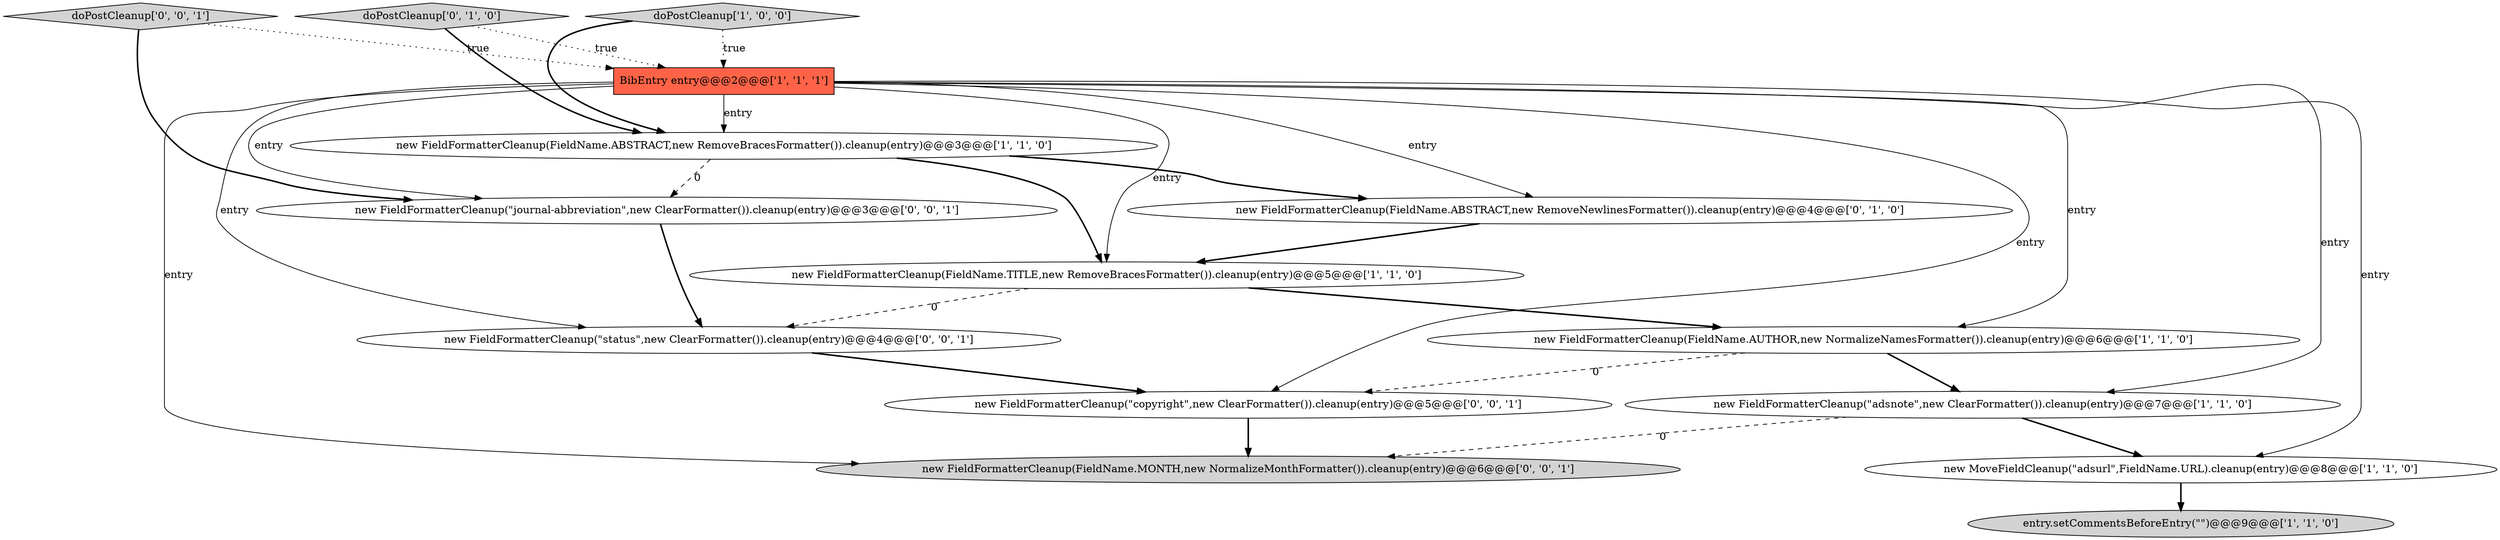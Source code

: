 digraph {
8 [style = filled, label = "doPostCleanup['0', '1', '0']", fillcolor = lightgray, shape = diamond image = "AAA0AAABBB2BBB"];
7 [style = filled, label = "new FieldFormatterCleanup(FieldName.TITLE,new RemoveBracesFormatter()).cleanup(entry)@@@5@@@['1', '1', '0']", fillcolor = white, shape = ellipse image = "AAA0AAABBB1BBB"];
3 [style = filled, label = "new FieldFormatterCleanup(\"adsnote\",new ClearFormatter()).cleanup(entry)@@@7@@@['1', '1', '0']", fillcolor = white, shape = ellipse image = "AAA0AAABBB1BBB"];
11 [style = filled, label = "new FieldFormatterCleanup(\"journal-abbreviation\",new ClearFormatter()).cleanup(entry)@@@3@@@['0', '0', '1']", fillcolor = white, shape = ellipse image = "AAA0AAABBB3BBB"];
4 [style = filled, label = "BibEntry entry@@@2@@@['1', '1', '1']", fillcolor = tomato, shape = box image = "AAA0AAABBB1BBB"];
9 [style = filled, label = "new FieldFormatterCleanup(FieldName.ABSTRACT,new RemoveNewlinesFormatter()).cleanup(entry)@@@4@@@['0', '1', '0']", fillcolor = white, shape = ellipse image = "AAA1AAABBB2BBB"];
12 [style = filled, label = "new FieldFormatterCleanup(\"status\",new ClearFormatter()).cleanup(entry)@@@4@@@['0', '0', '1']", fillcolor = white, shape = ellipse image = "AAA0AAABBB3BBB"];
14 [style = filled, label = "doPostCleanup['0', '0', '1']", fillcolor = lightgray, shape = diamond image = "AAA0AAABBB3BBB"];
13 [style = filled, label = "new FieldFormatterCleanup(\"copyright\",new ClearFormatter()).cleanup(entry)@@@5@@@['0', '0', '1']", fillcolor = white, shape = ellipse image = "AAA0AAABBB3BBB"];
5 [style = filled, label = "new FieldFormatterCleanup(FieldName.AUTHOR,new NormalizeNamesFormatter()).cleanup(entry)@@@6@@@['1', '1', '0']", fillcolor = white, shape = ellipse image = "AAA0AAABBB1BBB"];
6 [style = filled, label = "new FieldFormatterCleanup(FieldName.ABSTRACT,new RemoveBracesFormatter()).cleanup(entry)@@@3@@@['1', '1', '0']", fillcolor = white, shape = ellipse image = "AAA0AAABBB1BBB"];
0 [style = filled, label = "new MoveFieldCleanup(\"adsurl\",FieldName.URL).cleanup(entry)@@@8@@@['1', '1', '0']", fillcolor = white, shape = ellipse image = "AAA0AAABBB1BBB"];
10 [style = filled, label = "new FieldFormatterCleanup(FieldName.MONTH,new NormalizeMonthFormatter()).cleanup(entry)@@@6@@@['0', '0', '1']", fillcolor = lightgray, shape = ellipse image = "AAA0AAABBB3BBB"];
1 [style = filled, label = "entry.setCommentsBeforeEntry(\"\")@@@9@@@['1', '1', '0']", fillcolor = lightgray, shape = ellipse image = "AAA0AAABBB1BBB"];
2 [style = filled, label = "doPostCleanup['1', '0', '0']", fillcolor = lightgray, shape = diamond image = "AAA0AAABBB1BBB"];
14->4 [style = dotted, label="true"];
5->13 [style = dashed, label="0"];
2->4 [style = dotted, label="true"];
4->6 [style = solid, label="entry"];
11->12 [style = bold, label=""];
4->3 [style = solid, label="entry"];
4->12 [style = solid, label="entry"];
3->10 [style = dashed, label="0"];
4->9 [style = solid, label="entry"];
8->6 [style = bold, label=""];
14->11 [style = bold, label=""];
0->1 [style = bold, label=""];
12->13 [style = bold, label=""];
6->9 [style = bold, label=""];
4->7 [style = solid, label="entry"];
3->0 [style = bold, label=""];
4->11 [style = solid, label="entry"];
4->5 [style = solid, label="entry"];
7->12 [style = dashed, label="0"];
7->5 [style = bold, label=""];
2->6 [style = bold, label=""];
4->10 [style = solid, label="entry"];
5->3 [style = bold, label=""];
6->11 [style = dashed, label="0"];
6->7 [style = bold, label=""];
13->10 [style = bold, label=""];
8->4 [style = dotted, label="true"];
4->13 [style = solid, label="entry"];
4->0 [style = solid, label="entry"];
9->7 [style = bold, label=""];
}
